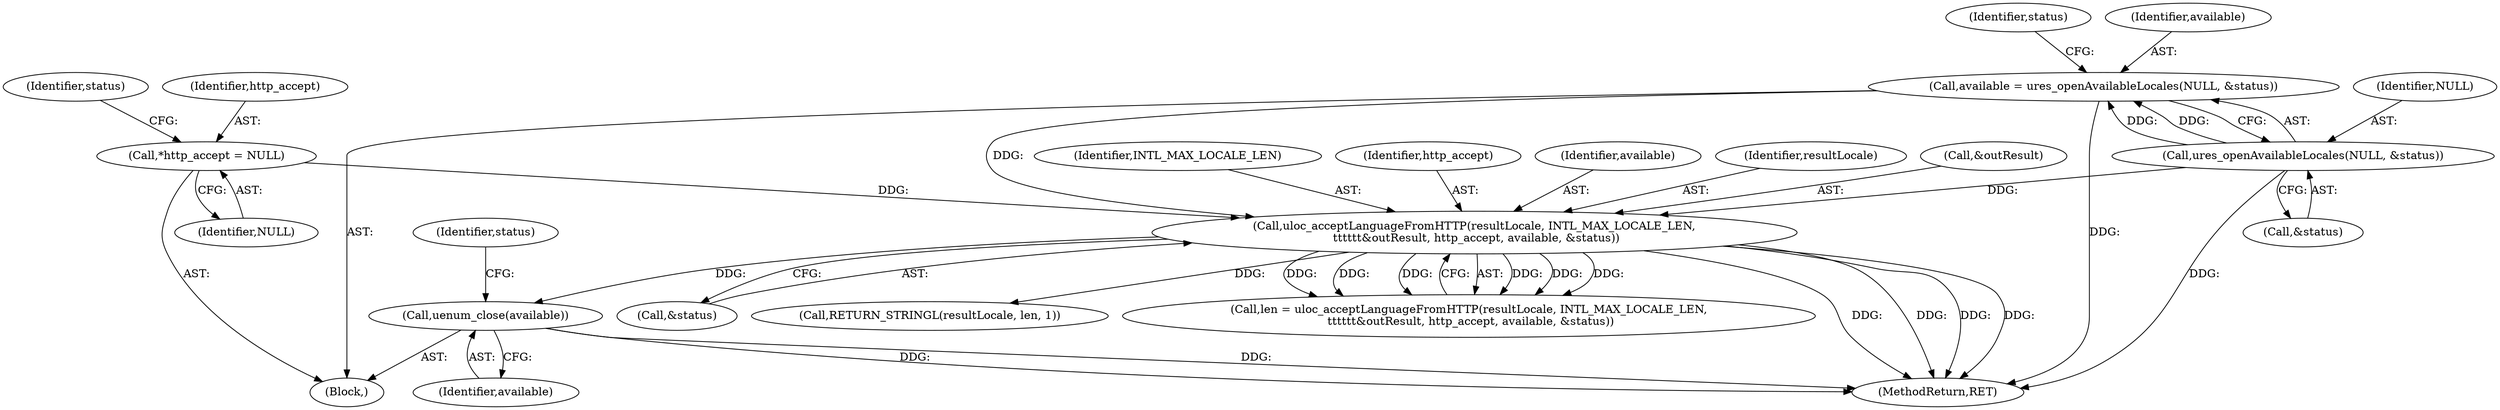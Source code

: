 digraph "0_php-src_97eff7eb57fc2320c267a949cffd622c38712484?w=1_12@API" {
"1000138" [label="(Call,uenum_close(available))"];
"1000129" [label="(Call,uloc_acceptLanguageFromHTTP(resultLocale, INTL_MAX_LOCALE_LEN,\n \t\t\t\t\t\t&outResult, http_accept, available, &status))"];
"1000105" [label="(Call,*http_accept = NULL)"];
"1000118" [label="(Call,available = ures_openAvailableLocales(NULL, &status))"];
"1000120" [label="(Call,ures_openAvailableLocales(NULL, &status))"];
"1000129" [label="(Call,uloc_acceptLanguageFromHTTP(resultLocale, INTL_MAX_LOCALE_LEN,\n \t\t\t\t\t\t&outResult, http_accept, available, &status))"];
"1000105" [label="(Call,*http_accept = NULL)"];
"1000125" [label="(Identifier,status)"];
"1000157" [label="(MethodReturn,RET)"];
"1000131" [label="(Identifier,INTL_MAX_LOCALE_LEN)"];
"1000136" [label="(Call,&status)"];
"1000119" [label="(Identifier,available)"];
"1000134" [label="(Identifier,http_accept)"];
"1000153" [label="(Call,RETURN_STRINGL(resultLocale, len, 1))"];
"1000141" [label="(Identifier,status)"];
"1000135" [label="(Identifier,available)"];
"1000121" [label="(Identifier,NULL)"];
"1000111" [label="(Identifier,status)"];
"1000120" [label="(Call,ures_openAvailableLocales(NULL, &status))"];
"1000102" [label="(Block,)"];
"1000138" [label="(Call,uenum_close(available))"];
"1000122" [label="(Call,&status)"];
"1000107" [label="(Identifier,NULL)"];
"1000139" [label="(Identifier,available)"];
"1000127" [label="(Call,len = uloc_acceptLanguageFromHTTP(resultLocale, INTL_MAX_LOCALE_LEN,\n \t\t\t\t\t\t&outResult, http_accept, available, &status))"];
"1000106" [label="(Identifier,http_accept)"];
"1000130" [label="(Identifier,resultLocale)"];
"1000132" [label="(Call,&outResult)"];
"1000118" [label="(Call,available = ures_openAvailableLocales(NULL, &status))"];
"1000138" -> "1000102"  [label="AST: "];
"1000138" -> "1000139"  [label="CFG: "];
"1000139" -> "1000138"  [label="AST: "];
"1000141" -> "1000138"  [label="CFG: "];
"1000138" -> "1000157"  [label="DDG: "];
"1000138" -> "1000157"  [label="DDG: "];
"1000129" -> "1000138"  [label="DDG: "];
"1000129" -> "1000127"  [label="AST: "];
"1000129" -> "1000136"  [label="CFG: "];
"1000130" -> "1000129"  [label="AST: "];
"1000131" -> "1000129"  [label="AST: "];
"1000132" -> "1000129"  [label="AST: "];
"1000134" -> "1000129"  [label="AST: "];
"1000135" -> "1000129"  [label="AST: "];
"1000136" -> "1000129"  [label="AST: "];
"1000127" -> "1000129"  [label="CFG: "];
"1000129" -> "1000157"  [label="DDG: "];
"1000129" -> "1000157"  [label="DDG: "];
"1000129" -> "1000157"  [label="DDG: "];
"1000129" -> "1000157"  [label="DDG: "];
"1000129" -> "1000127"  [label="DDG: "];
"1000129" -> "1000127"  [label="DDG: "];
"1000129" -> "1000127"  [label="DDG: "];
"1000129" -> "1000127"  [label="DDG: "];
"1000129" -> "1000127"  [label="DDG: "];
"1000129" -> "1000127"  [label="DDG: "];
"1000105" -> "1000129"  [label="DDG: "];
"1000118" -> "1000129"  [label="DDG: "];
"1000120" -> "1000129"  [label="DDG: "];
"1000129" -> "1000153"  [label="DDG: "];
"1000105" -> "1000102"  [label="AST: "];
"1000105" -> "1000107"  [label="CFG: "];
"1000106" -> "1000105"  [label="AST: "];
"1000107" -> "1000105"  [label="AST: "];
"1000111" -> "1000105"  [label="CFG: "];
"1000118" -> "1000102"  [label="AST: "];
"1000118" -> "1000120"  [label="CFG: "];
"1000119" -> "1000118"  [label="AST: "];
"1000120" -> "1000118"  [label="AST: "];
"1000125" -> "1000118"  [label="CFG: "];
"1000118" -> "1000157"  [label="DDG: "];
"1000120" -> "1000118"  [label="DDG: "];
"1000120" -> "1000118"  [label="DDG: "];
"1000120" -> "1000122"  [label="CFG: "];
"1000121" -> "1000120"  [label="AST: "];
"1000122" -> "1000120"  [label="AST: "];
"1000120" -> "1000157"  [label="DDG: "];
}
